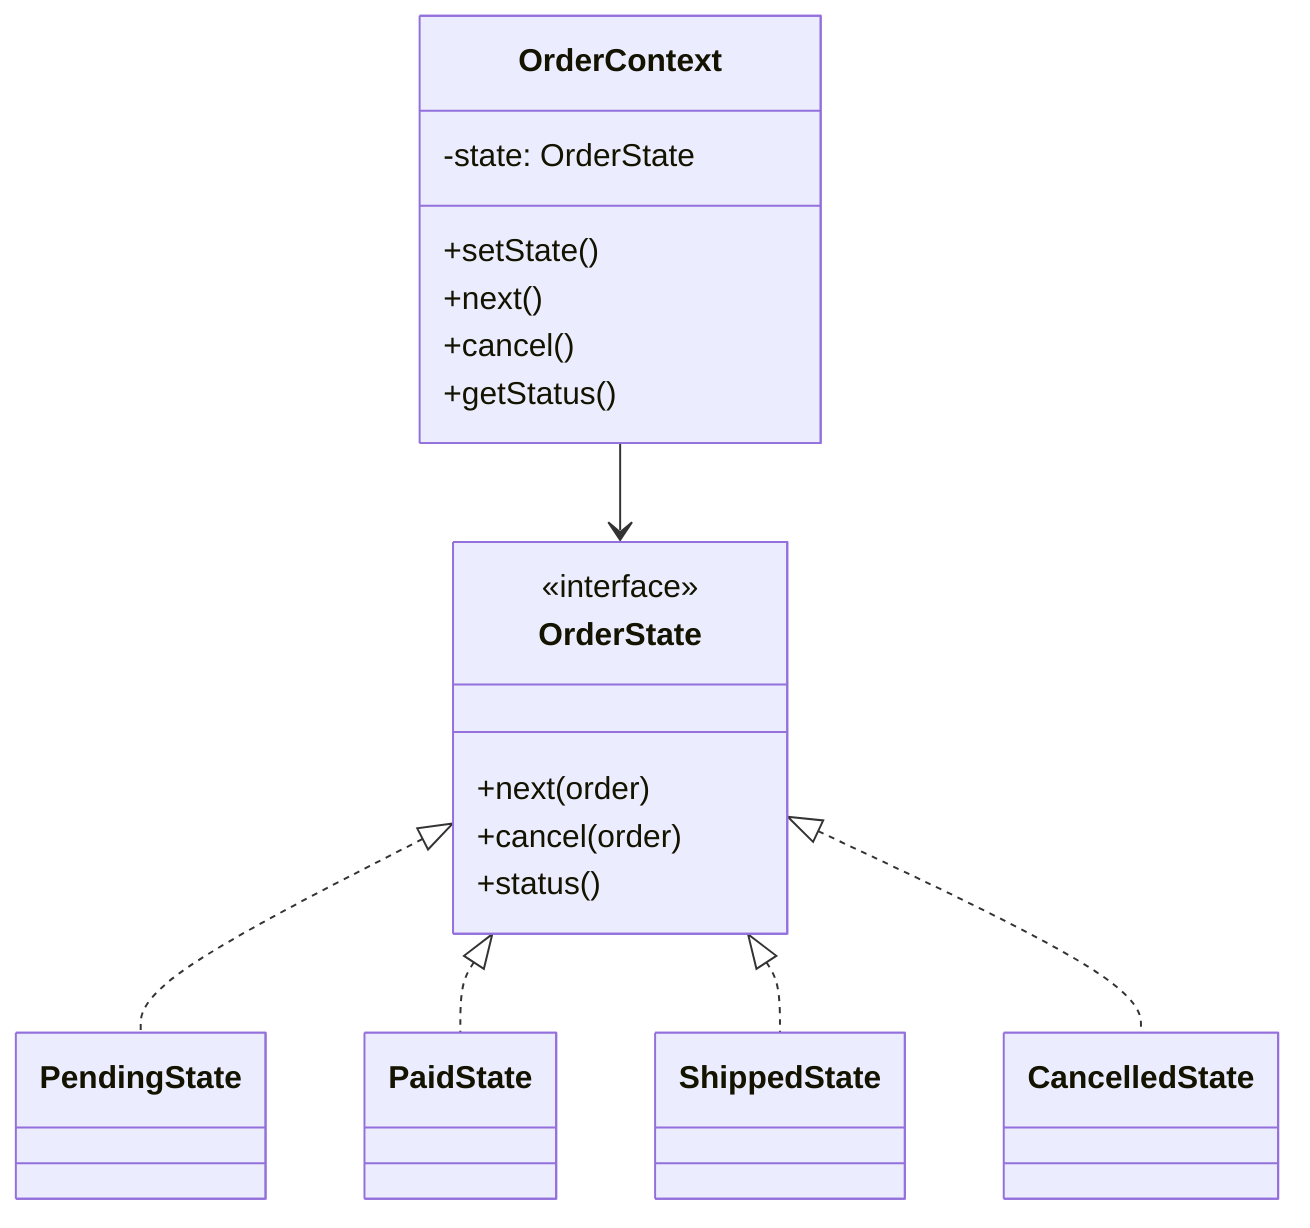 classDiagram
  class OrderState {
    <<interface>>
    +next(order)
    +cancel(order)
    +status()
  }

  class PendingState
  class PaidState
  class ShippedState
  class CancelledState
  class OrderContext {
    -state: OrderState
    +setState()
    +next()
    +cancel()
    +getStatus()
  }

  OrderState <|.. PendingState
  OrderState <|.. PaidState
  OrderState <|.. ShippedState
  OrderState <|.. CancelledState
  OrderContext --> OrderState